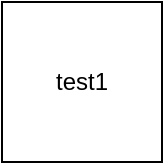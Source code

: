 <mxfile version="10.6.1" type="github"><diagram id="CmKs1rg35VY2VaCfslQJ" name="Page-1"><mxGraphModel dx="840" dy="452" grid="1" gridSize="10" guides="1" tooltips="1" connect="1" arrows="1" fold="1" page="1" pageScale="1" pageWidth="827" pageHeight="1169" math="0" shadow="0"><root><mxCell id="0"/><mxCell id="1" parent="0"/><mxCell id="FgwnOjIP1T8pQDzSinTq-1" value="test1" style="whiteSpace=wrap;html=1;aspect=fixed;" vertex="1" parent="1"><mxGeometry x="333" y="190" width="80" height="80" as="geometry"/></mxCell></root></mxGraphModel></diagram></mxfile>